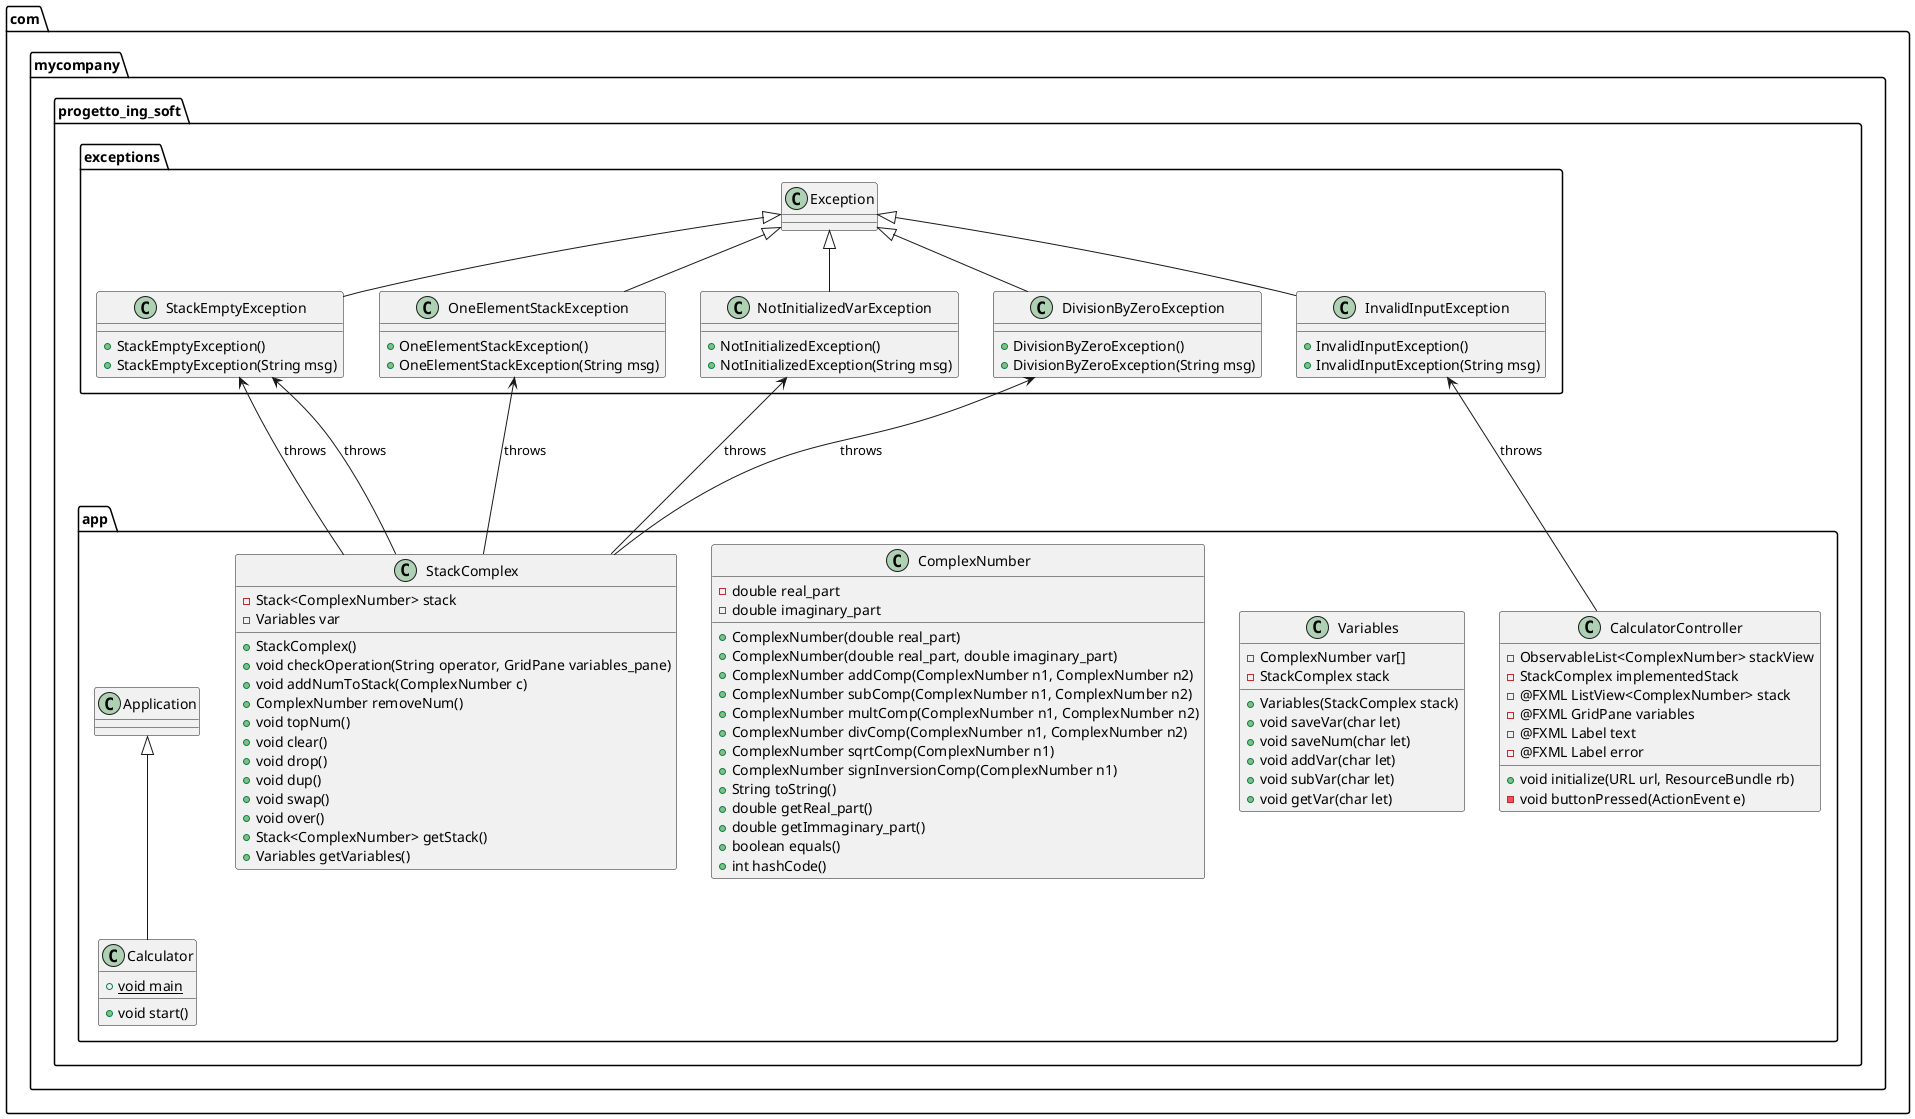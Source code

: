 @startuml

top to bottom direction

package com.mycompany.progetto_ing_soft.app{
    
    class Calculator{
        + void start()
        + void {static} main
    }

    class StackComplex{
        - Stack<ComplexNumber> stack
        - Variables var
        + StackComplex()
        + void checkOperation(String operator, GridPane variables_pane)
        + void addNumToStack(ComplexNumber c)
        + ComplexNumber removeNum()
        + void topNum()
        + void clear()
        + void drop()
        + void dup()
        + void swap()
        + void over()
        + Stack<ComplexNumber> getStack()
        + Variables getVariables()
    }

    class Variables{
        - ComplexNumber var[]
        - StackComplex stack
        + Variables(StackComplex stack)
        + void saveVar(char let)
        + void saveNum(char let)
        + void addVar(char let)
        + void subVar(char let)
        + void getVar(char let)
    }

    class ComplexNumber{
        - double real_part
        - double imaginary_part
        + ComplexNumber(double real_part)
        + ComplexNumber(double real_part, double imaginary_part)
        + ComplexNumber addComp(ComplexNumber n1, ComplexNumber n2)
        + ComplexNumber subComp(ComplexNumber n1, ComplexNumber n2)
        + ComplexNumber multComp(ComplexNumber n1, ComplexNumber n2)
        + ComplexNumber divComp(ComplexNumber n1, ComplexNumber n2)
        + ComplexNumber sqrtComp(ComplexNumber n1)
        + ComplexNumber signInversionComp(ComplexNumber n1)
        + String toString()
        + double getReal_part()
        + double getImmaginary_part()
        + boolean equals()
        + int hashCode()
    }

    class CalculatorController{
        - ObservableList<ComplexNumber> stackView
        - StackComplex implementedStack
        - @FXML ListView<ComplexNumber> stack
        - @FXML GridPane variables
        - @FXML Label text
        - @FXML Label error
        + void initialize(URL url, ResourceBundle rb)
        - void buttonPressed(ActionEvent e)
    }

    class Application{
    }
}

package com.mycompany.progetto_ing_soft.exceptions{

    class NotInitializedVarException{
        + NotInitializedException()
        + NotInitializedException(String msg)
    }

    class StackEmptyException{
        + StackEmptyException()
        + StackEmptyException(String msg)
    }

    class OneElementStackException{
        + OneElementStackException()
        + OneElementStackException(String msg)
    }

    class InvalidInputException{
        + InvalidInputException()
        + InvalidInputException(String msg)
    }

    class DivisionByZeroException{
        + DivisionByZeroException()
        + DivisionByZeroException(String msg)
    }

    class Exception{
    }

    NotInitializedVarException <--- StackComplex : throws
    StackEmptyException <--- StackComplex : throws
    StackEmptyException <--- StackComplex : throws
    OneElementStackException <--- StackComplex : throws
    DivisionByZeroException <--- StackComplex : throws
    InvalidInputException <-- CalculatorController : throws
    
    Application <|-- Calculator
    Exception <|-- NotInitializedVarException
    Exception <|-- StackEmptyException
    Exception <|-- OneElementStackException
    Exception <|-- InvalidInputException
    Exception <|-- DivisionByZeroException
}

@enduml
